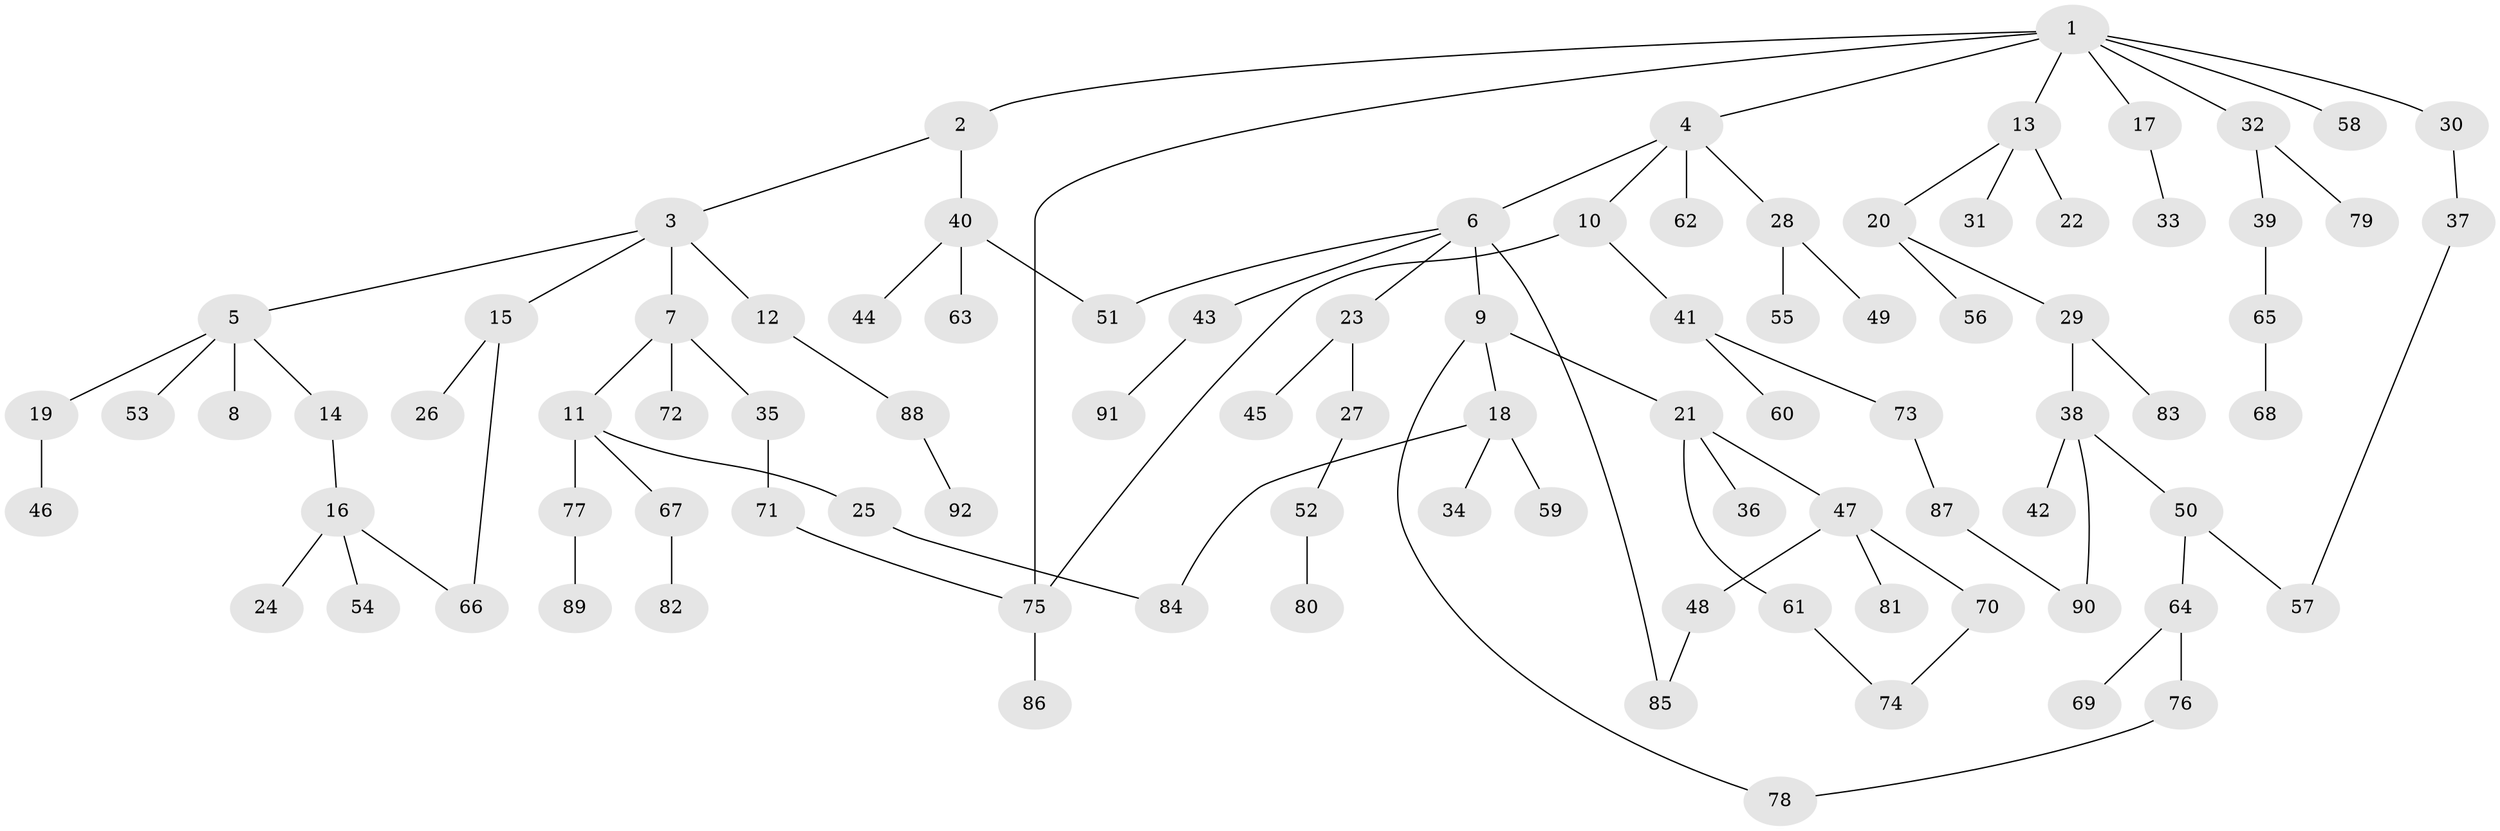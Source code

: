 // coarse degree distribution, {9: 0.027777777777777776, 6: 0.05555555555555555, 5: 0.05555555555555555, 4: 0.08333333333333333, 3: 0.1111111111111111, 1: 0.4166666666666667, 2: 0.25}
// Generated by graph-tools (version 1.1) at 2025/17/03/04/25 18:17:06]
// undirected, 92 vertices, 101 edges
graph export_dot {
graph [start="1"]
  node [color=gray90,style=filled];
  1;
  2;
  3;
  4;
  5;
  6;
  7;
  8;
  9;
  10;
  11;
  12;
  13;
  14;
  15;
  16;
  17;
  18;
  19;
  20;
  21;
  22;
  23;
  24;
  25;
  26;
  27;
  28;
  29;
  30;
  31;
  32;
  33;
  34;
  35;
  36;
  37;
  38;
  39;
  40;
  41;
  42;
  43;
  44;
  45;
  46;
  47;
  48;
  49;
  50;
  51;
  52;
  53;
  54;
  55;
  56;
  57;
  58;
  59;
  60;
  61;
  62;
  63;
  64;
  65;
  66;
  67;
  68;
  69;
  70;
  71;
  72;
  73;
  74;
  75;
  76;
  77;
  78;
  79;
  80;
  81;
  82;
  83;
  84;
  85;
  86;
  87;
  88;
  89;
  90;
  91;
  92;
  1 -- 2;
  1 -- 4;
  1 -- 13;
  1 -- 17;
  1 -- 30;
  1 -- 32;
  1 -- 58;
  1 -- 75;
  2 -- 3;
  2 -- 40;
  3 -- 5;
  3 -- 7;
  3 -- 12;
  3 -- 15;
  4 -- 6;
  4 -- 10;
  4 -- 28;
  4 -- 62;
  5 -- 8;
  5 -- 14;
  5 -- 19;
  5 -- 53;
  6 -- 9;
  6 -- 23;
  6 -- 43;
  6 -- 51;
  6 -- 85;
  7 -- 11;
  7 -- 35;
  7 -- 72;
  9 -- 18;
  9 -- 21;
  9 -- 78;
  10 -- 41;
  10 -- 75;
  11 -- 25;
  11 -- 67;
  11 -- 77;
  12 -- 88;
  13 -- 20;
  13 -- 22;
  13 -- 31;
  14 -- 16;
  15 -- 26;
  15 -- 66;
  16 -- 24;
  16 -- 54;
  16 -- 66;
  17 -- 33;
  18 -- 34;
  18 -- 59;
  18 -- 84;
  19 -- 46;
  20 -- 29;
  20 -- 56;
  21 -- 36;
  21 -- 47;
  21 -- 61;
  23 -- 27;
  23 -- 45;
  25 -- 84;
  27 -- 52;
  28 -- 49;
  28 -- 55;
  29 -- 38;
  29 -- 83;
  30 -- 37;
  32 -- 39;
  32 -- 79;
  35 -- 71;
  37 -- 57;
  38 -- 42;
  38 -- 50;
  38 -- 90;
  39 -- 65;
  40 -- 44;
  40 -- 63;
  40 -- 51;
  41 -- 60;
  41 -- 73;
  43 -- 91;
  47 -- 48;
  47 -- 70;
  47 -- 81;
  48 -- 85;
  50 -- 57;
  50 -- 64;
  52 -- 80;
  61 -- 74;
  64 -- 69;
  64 -- 76;
  65 -- 68;
  67 -- 82;
  70 -- 74;
  71 -- 75;
  73 -- 87;
  75 -- 86;
  76 -- 78;
  77 -- 89;
  87 -- 90;
  88 -- 92;
}
